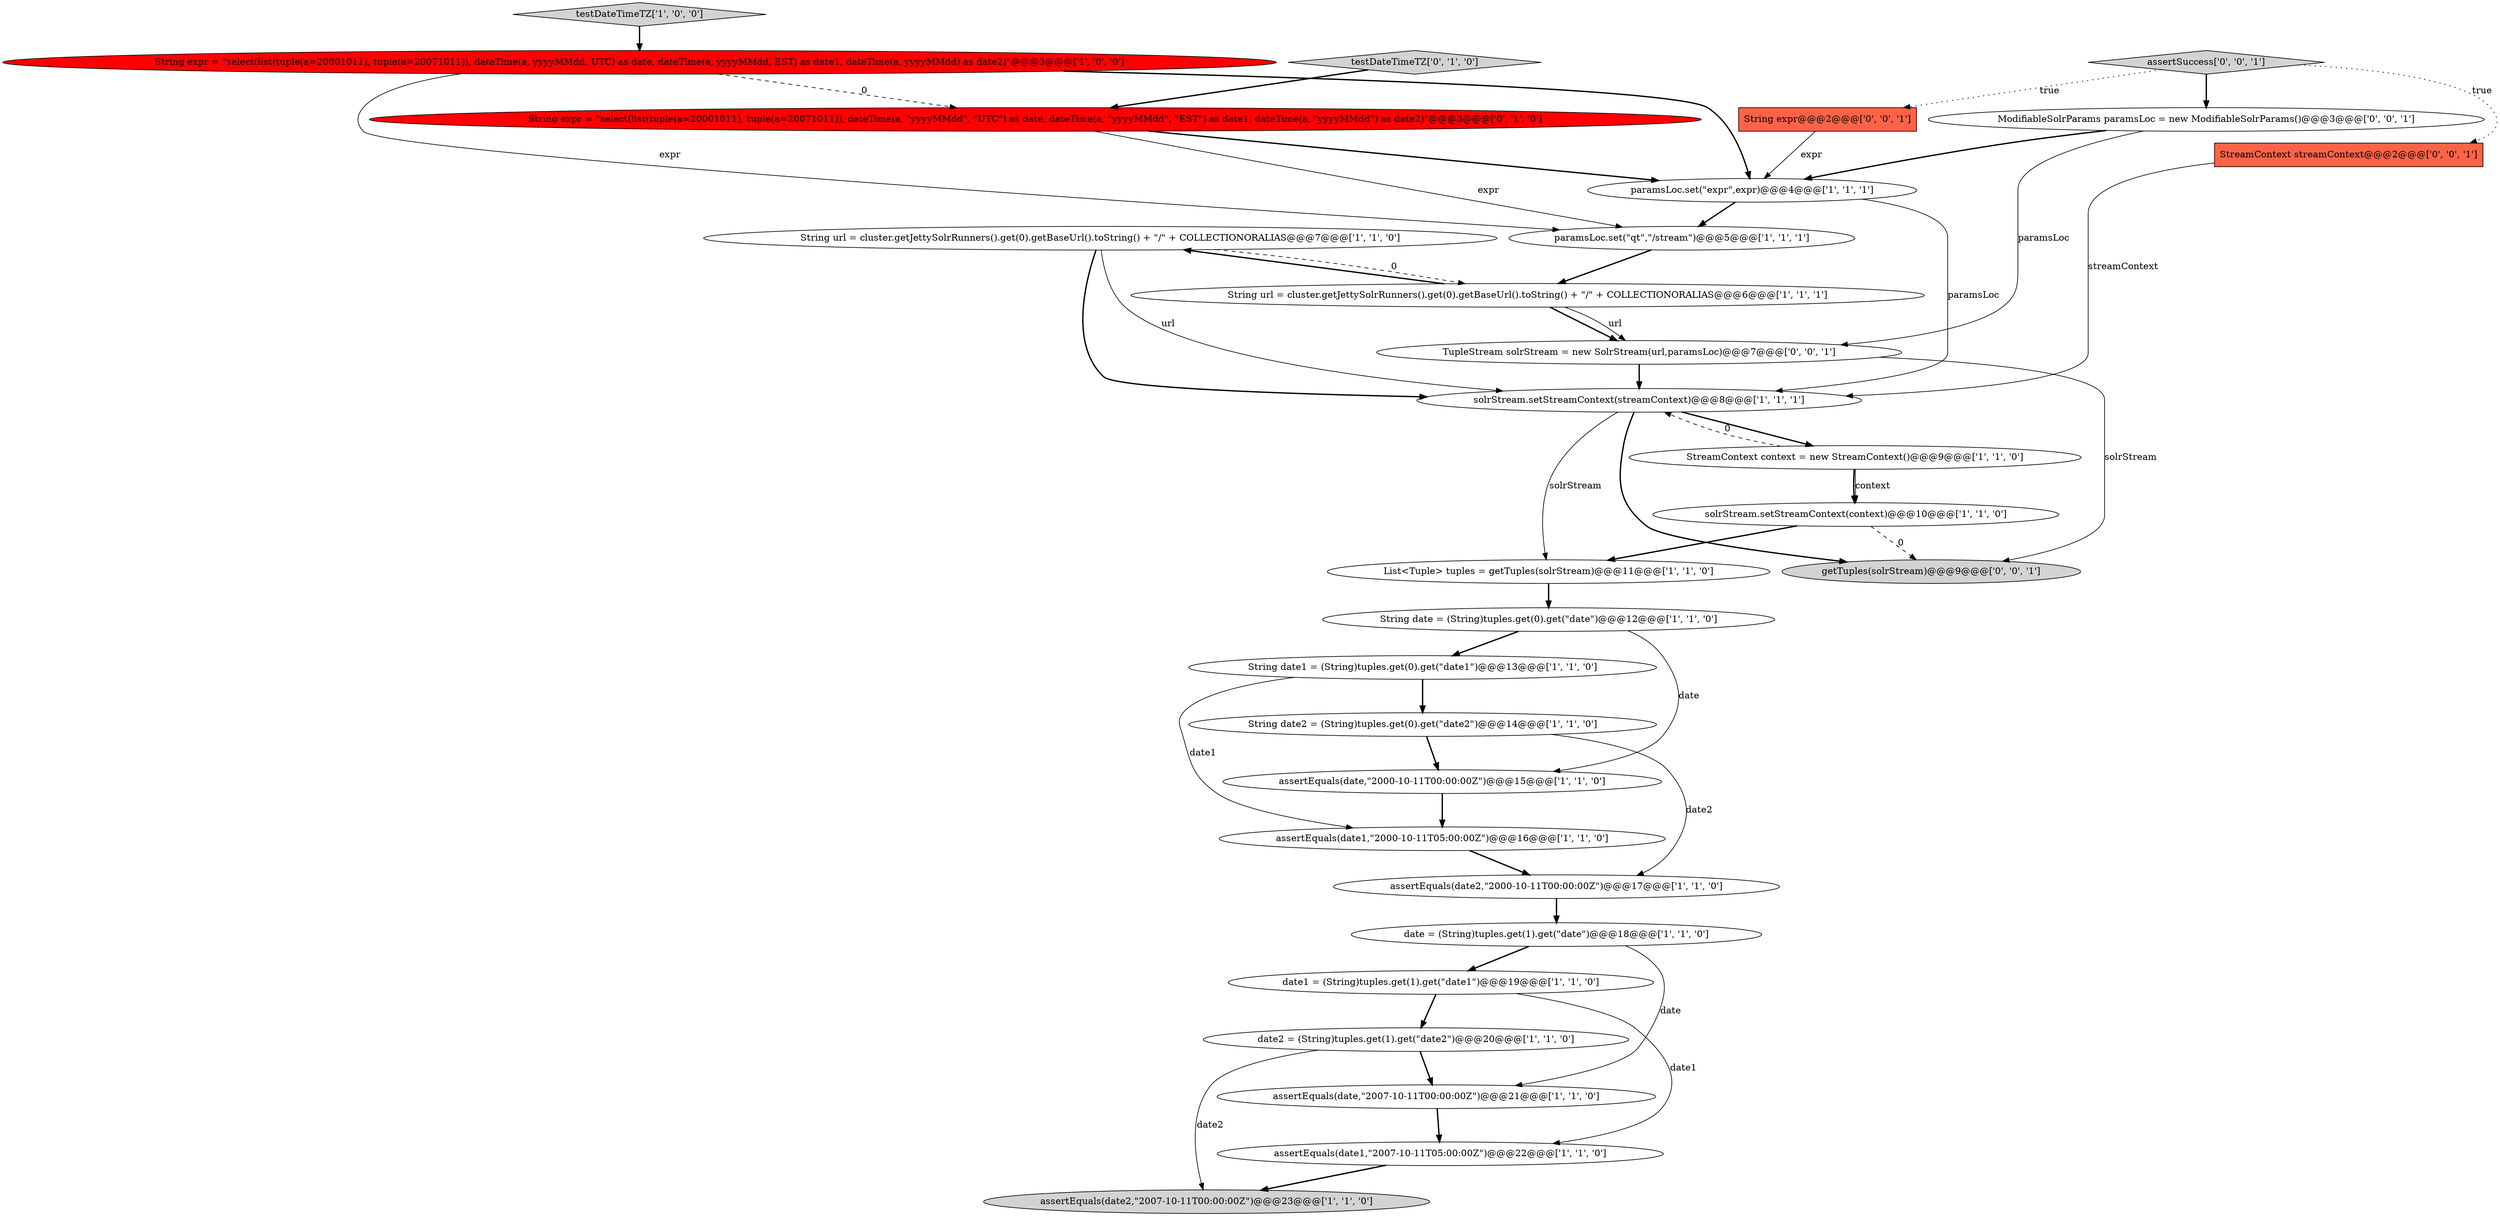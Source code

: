 digraph {
16 [style = filled, label = "String date1 = (String)tuples.get(0).get(\"date1\")@@@13@@@['1', '1', '0']", fillcolor = white, shape = ellipse image = "AAA0AAABBB1BBB"];
25 [style = filled, label = "assertSuccess['0', '0', '1']", fillcolor = lightgray, shape = diamond image = "AAA0AAABBB3BBB"];
4 [style = filled, label = "paramsLoc.set(\"qt\",\"/stream\")@@@5@@@['1', '1', '1']", fillcolor = white, shape = ellipse image = "AAA0AAABBB1BBB"];
7 [style = filled, label = "testDateTimeTZ['1', '0', '0']", fillcolor = lightgray, shape = diamond image = "AAA0AAABBB1BBB"];
15 [style = filled, label = "String date = (String)tuples.get(0).get(\"date\")@@@12@@@['1', '1', '0']", fillcolor = white, shape = ellipse image = "AAA0AAABBB1BBB"];
0 [style = filled, label = "date = (String)tuples.get(1).get(\"date\")@@@18@@@['1', '1', '0']", fillcolor = white, shape = ellipse image = "AAA0AAABBB1BBB"];
11 [style = filled, label = "String url = cluster.getJettySolrRunners().get(0).getBaseUrl().toString() + \"/\" + COLLECTIONORALIAS@@@7@@@['1', '1', '0']", fillcolor = white, shape = ellipse image = "AAA0AAABBB1BBB"];
9 [style = filled, label = "assertEquals(date2,\"2000-10-11T00:00:00Z\")@@@17@@@['1', '1', '0']", fillcolor = white, shape = ellipse image = "AAA0AAABBB1BBB"];
22 [style = filled, label = "testDateTimeTZ['0', '1', '0']", fillcolor = lightgray, shape = diamond image = "AAA0AAABBB2BBB"];
1 [style = filled, label = "date2 = (String)tuples.get(1).get(\"date2\")@@@20@@@['1', '1', '0']", fillcolor = white, shape = ellipse image = "AAA0AAABBB1BBB"];
2 [style = filled, label = "assertEquals(date1,\"2007-10-11T05:00:00Z\")@@@22@@@['1', '1', '0']", fillcolor = white, shape = ellipse image = "AAA0AAABBB1BBB"];
23 [style = filled, label = "String expr = \"select(list(tuple(a=20001011), tuple(a=20071011)), dateTime(a, \"yyyyMMdd\", \"UTC\") as date, dateTime(a, \"yyyyMMdd\", \"EST\") as date1, dateTime(a, \"yyyyMMdd\") as date2)\"@@@3@@@['0', '1', '0']", fillcolor = red, shape = ellipse image = "AAA1AAABBB2BBB"];
18 [style = filled, label = "StreamContext context = new StreamContext()@@@9@@@['1', '1', '0']", fillcolor = white, shape = ellipse image = "AAA0AAABBB1BBB"];
20 [style = filled, label = "solrStream.setStreamContext(context)@@@10@@@['1', '1', '0']", fillcolor = white, shape = ellipse image = "AAA0AAABBB1BBB"];
27 [style = filled, label = "StreamContext streamContext@@@2@@@['0', '0', '1']", fillcolor = tomato, shape = box image = "AAA0AAABBB3BBB"];
29 [style = filled, label = "TupleStream solrStream = new SolrStream(url,paramsLoc)@@@7@@@['0', '0', '1']", fillcolor = white, shape = ellipse image = "AAA0AAABBB3BBB"];
19 [style = filled, label = "solrStream.setStreamContext(streamContext)@@@8@@@['1', '1', '1']", fillcolor = white, shape = ellipse image = "AAA0AAABBB1BBB"];
14 [style = filled, label = "assertEquals(date,\"2007-10-11T00:00:00Z\")@@@21@@@['1', '1', '0']", fillcolor = white, shape = ellipse image = "AAA0AAABBB1BBB"];
28 [style = filled, label = "ModifiableSolrParams paramsLoc = new ModifiableSolrParams()@@@3@@@['0', '0', '1']", fillcolor = white, shape = ellipse image = "AAA0AAABBB3BBB"];
12 [style = filled, label = "List<Tuple> tuples = getTuples(solrStream)@@@11@@@['1', '1', '0']", fillcolor = white, shape = ellipse image = "AAA0AAABBB1BBB"];
6 [style = filled, label = "paramsLoc.set(\"expr\",expr)@@@4@@@['1', '1', '1']", fillcolor = white, shape = ellipse image = "AAA0AAABBB1BBB"];
5 [style = filled, label = "assertEquals(date1,\"2000-10-11T05:00:00Z\")@@@16@@@['1', '1', '0']", fillcolor = white, shape = ellipse image = "AAA0AAABBB1BBB"];
8 [style = filled, label = "date1 = (String)tuples.get(1).get(\"date1\")@@@19@@@['1', '1', '0']", fillcolor = white, shape = ellipse image = "AAA0AAABBB1BBB"];
24 [style = filled, label = "String expr@@@2@@@['0', '0', '1']", fillcolor = tomato, shape = box image = "AAA0AAABBB3BBB"];
17 [style = filled, label = "assertEquals(date2,\"2007-10-11T00:00:00Z\")@@@23@@@['1', '1', '0']", fillcolor = lightgray, shape = ellipse image = "AAA0AAABBB1BBB"];
13 [style = filled, label = "String url = cluster.getJettySolrRunners().get(0).getBaseUrl().toString() + \"/\" + COLLECTIONORALIAS@@@6@@@['1', '1', '1']", fillcolor = white, shape = ellipse image = "AAA0AAABBB1BBB"];
3 [style = filled, label = "assertEquals(date,\"2000-10-11T00:00:00Z\")@@@15@@@['1', '1', '0']", fillcolor = white, shape = ellipse image = "AAA0AAABBB1BBB"];
21 [style = filled, label = "String date2 = (String)tuples.get(0).get(\"date2\")@@@14@@@['1', '1', '0']", fillcolor = white, shape = ellipse image = "AAA0AAABBB1BBB"];
26 [style = filled, label = "getTuples(solrStream)@@@9@@@['0', '0', '1']", fillcolor = lightgray, shape = ellipse image = "AAA0AAABBB3BBB"];
10 [style = filled, label = "String expr = \"select(list(tuple(a=20001011), tuple(a=20071011)), dateTime(a, yyyyMMdd, UTC) as date, dateTime(a, yyyyMMdd, EST) as date1, dateTime(a, yyyyMMdd) as date2)\"@@@3@@@['1', '0', '0']", fillcolor = red, shape = ellipse image = "AAA1AAABBB1BBB"];
2->17 [style = bold, label=""];
15->3 [style = solid, label="date"];
19->18 [style = bold, label=""];
28->6 [style = bold, label=""];
25->28 [style = bold, label=""];
10->4 [style = solid, label="expr"];
9->0 [style = bold, label=""];
5->9 [style = bold, label=""];
7->10 [style = bold, label=""];
4->13 [style = bold, label=""];
12->15 [style = bold, label=""];
16->5 [style = solid, label="date1"];
1->17 [style = solid, label="date2"];
25->24 [style = dotted, label="true"];
23->4 [style = solid, label="expr"];
24->6 [style = solid, label="expr"];
11->19 [style = bold, label=""];
18->19 [style = dashed, label="0"];
15->16 [style = bold, label=""];
13->11 [style = bold, label=""];
10->6 [style = bold, label=""];
22->23 [style = bold, label=""];
8->2 [style = solid, label="date1"];
29->26 [style = solid, label="solrStream"];
21->9 [style = solid, label="date2"];
8->1 [style = bold, label=""];
18->20 [style = solid, label="context"];
6->4 [style = bold, label=""];
18->20 [style = bold, label=""];
13->29 [style = bold, label=""];
3->5 [style = bold, label=""];
11->13 [style = dashed, label="0"];
29->19 [style = bold, label=""];
28->29 [style = solid, label="paramsLoc"];
16->21 [style = bold, label=""];
19->26 [style = bold, label=""];
23->6 [style = bold, label=""];
11->19 [style = solid, label="url"];
19->12 [style = solid, label="solrStream"];
0->14 [style = solid, label="date"];
20->12 [style = bold, label=""];
0->8 [style = bold, label=""];
1->14 [style = bold, label=""];
14->2 [style = bold, label=""];
25->27 [style = dotted, label="true"];
27->19 [style = solid, label="streamContext"];
10->23 [style = dashed, label="0"];
6->19 [style = solid, label="paramsLoc"];
13->29 [style = solid, label="url"];
21->3 [style = bold, label=""];
20->26 [style = dashed, label="0"];
}
